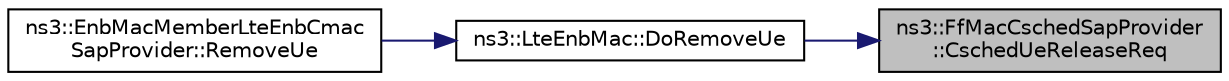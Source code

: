 digraph "ns3::FfMacCschedSapProvider::CschedUeReleaseReq"
{
 // LATEX_PDF_SIZE
  edge [fontname="Helvetica",fontsize="10",labelfontname="Helvetica",labelfontsize="10"];
  node [fontname="Helvetica",fontsize="10",shape=record];
  rankdir="RL";
  Node1 [label="ns3::FfMacCschedSapProvider\l::CschedUeReleaseReq",height=0.2,width=0.4,color="black", fillcolor="grey75", style="filled", fontcolor="black",tooltip="CSCHED_UE_RELEASE_REQ."];
  Node1 -> Node2 [dir="back",color="midnightblue",fontsize="10",style="solid",fontname="Helvetica"];
  Node2 [label="ns3::LteEnbMac::DoRemoveUe",height=0.2,width=0.4,color="black", fillcolor="white", style="filled",URL="$classns3_1_1_lte_enb_mac.html#ace3d9716f5a9bade6a217bd5210a165b",tooltip="Remove UE function."];
  Node2 -> Node3 [dir="back",color="midnightblue",fontsize="10",style="solid",fontname="Helvetica"];
  Node3 [label="ns3::EnbMacMemberLteEnbCmac\lSapProvider::RemoveUe",height=0.2,width=0.4,color="black", fillcolor="white", style="filled",URL="$classns3_1_1_enb_mac_member_lte_enb_cmac_sap_provider.html#a64f9e80719cf93f435392591c155d802",tooltip="remove the UE, e.g., after handover or termination of the RRC connection"];
}
